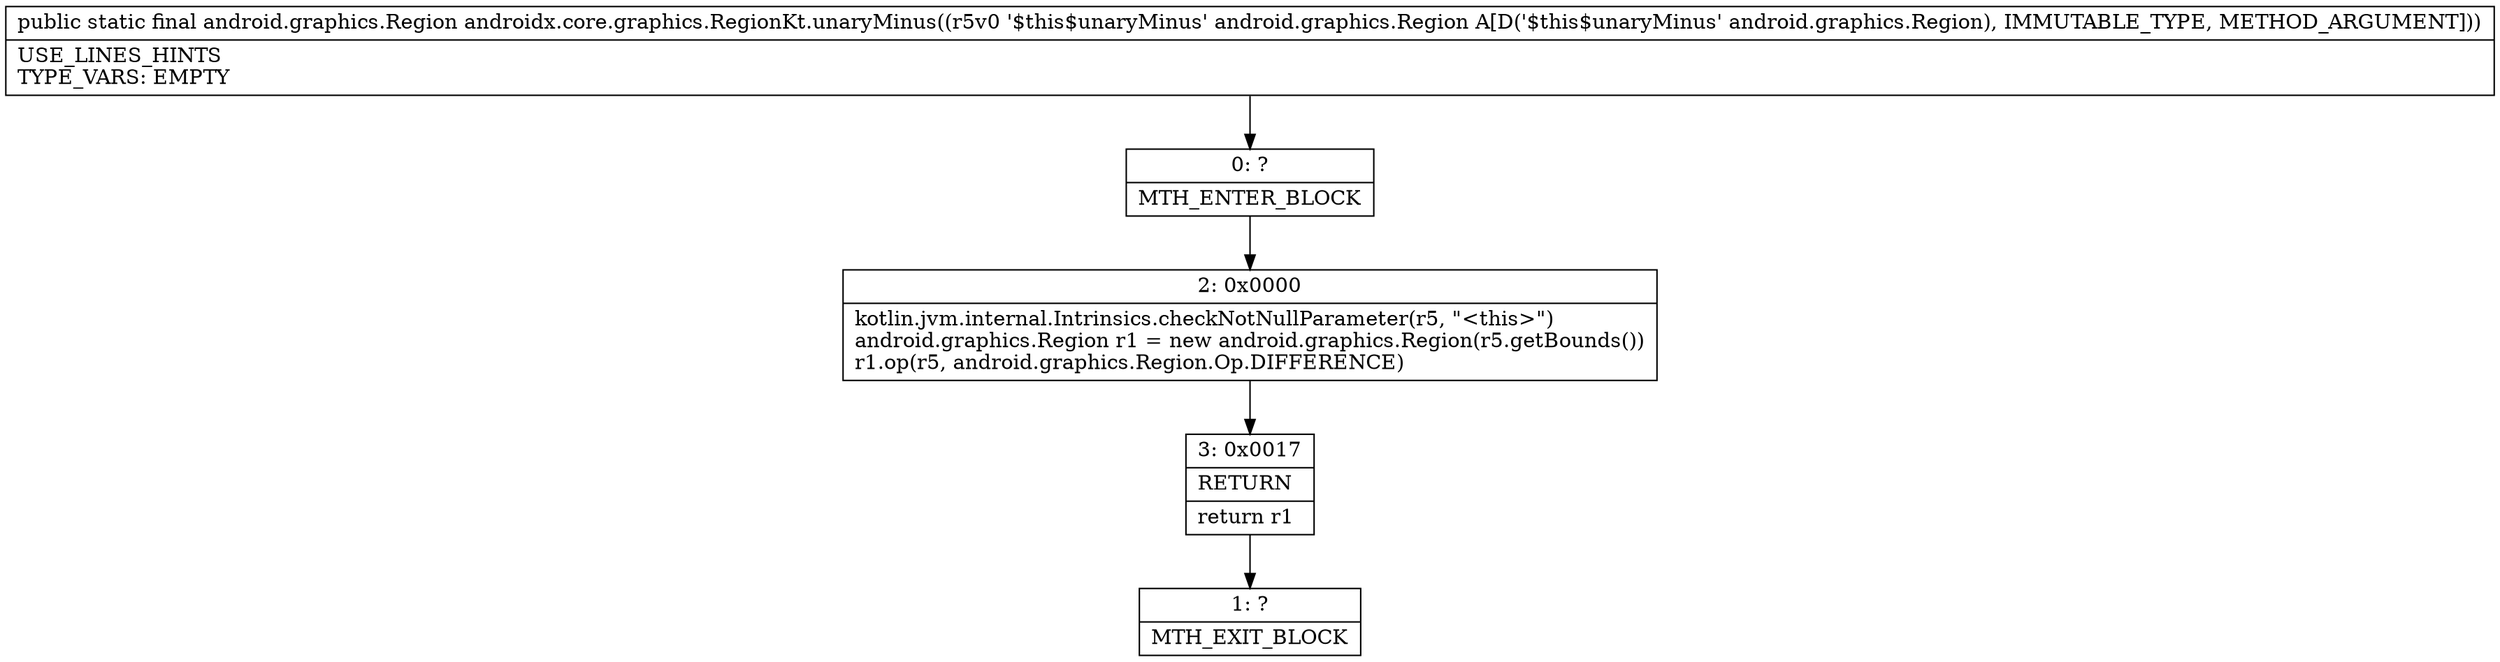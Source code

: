 digraph "CFG forandroidx.core.graphics.RegionKt.unaryMinus(Landroid\/graphics\/Region;)Landroid\/graphics\/Region;" {
Node_0 [shape=record,label="{0\:\ ?|MTH_ENTER_BLOCK\l}"];
Node_2 [shape=record,label="{2\:\ 0x0000|kotlin.jvm.internal.Intrinsics.checkNotNullParameter(r5, \"\<this\>\")\landroid.graphics.Region r1 = new android.graphics.Region(r5.getBounds())\lr1.op(r5, android.graphics.Region.Op.DIFFERENCE)\l}"];
Node_3 [shape=record,label="{3\:\ 0x0017|RETURN\l|return r1\l}"];
Node_1 [shape=record,label="{1\:\ ?|MTH_EXIT_BLOCK\l}"];
MethodNode[shape=record,label="{public static final android.graphics.Region androidx.core.graphics.RegionKt.unaryMinus((r5v0 '$this$unaryMinus' android.graphics.Region A[D('$this$unaryMinus' android.graphics.Region), IMMUTABLE_TYPE, METHOD_ARGUMENT]))  | USE_LINES_HINTS\lTYPE_VARS: EMPTY\l}"];
MethodNode -> Node_0;Node_0 -> Node_2;
Node_2 -> Node_3;
Node_3 -> Node_1;
}

